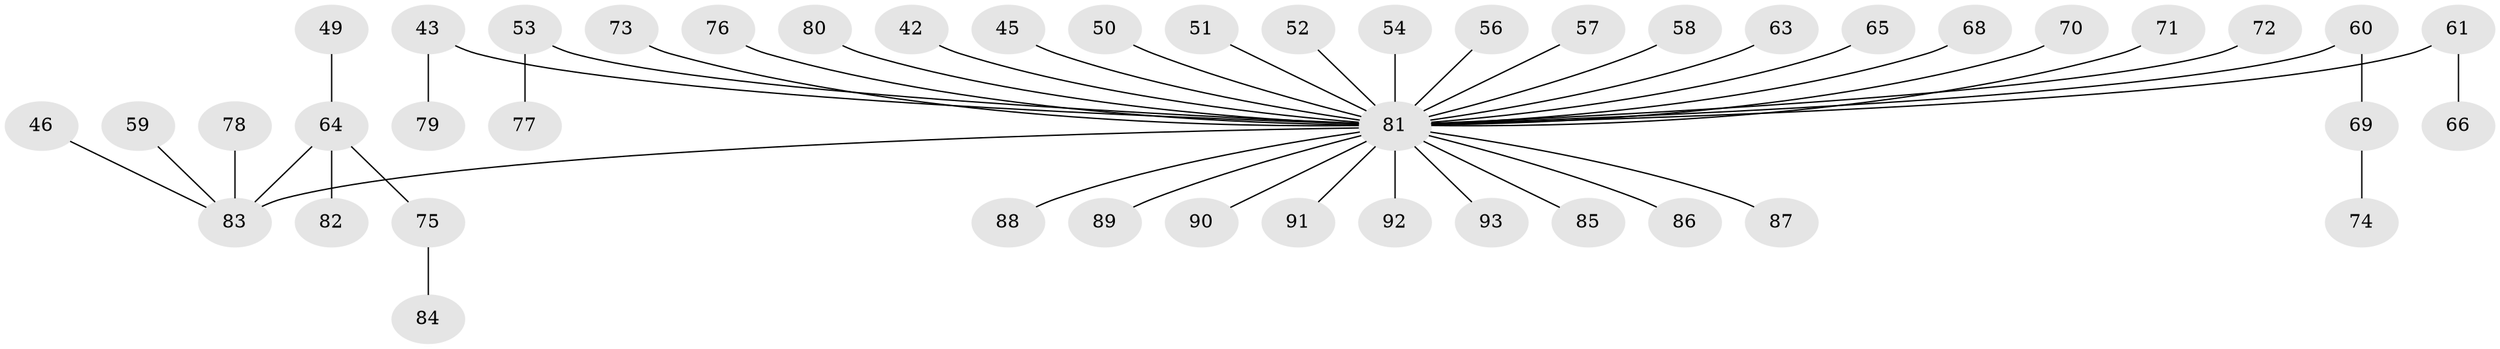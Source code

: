 // original degree distribution, {5: 0.043010752688172046, 3: 0.0967741935483871, 6: 0.03225806451612903, 7: 0.010752688172043012, 2: 0.25806451612903225, 1: 0.5161290322580645, 4: 0.043010752688172046}
// Generated by graph-tools (version 1.1) at 2025/53/03/09/25 04:53:45]
// undirected, 46 vertices, 45 edges
graph export_dot {
graph [start="1"]
  node [color=gray90,style=filled];
  42;
  43;
  45;
  46;
  49;
  50;
  51;
  52;
  53;
  54;
  56;
  57;
  58;
  59;
  60;
  61;
  63;
  64 [super="+24"];
  65;
  66;
  68;
  69;
  70;
  71;
  72;
  73;
  74;
  75;
  76;
  77;
  78;
  79;
  80;
  81 [super="+55+38+48+62+19+20+23+39+41+40"];
  82;
  83 [super="+10+4+67"];
  84;
  85;
  86;
  87;
  88;
  89;
  90;
  91;
  92;
  93;
  42 -- 81;
  43 -- 79;
  43 -- 81;
  45 -- 81;
  46 -- 83;
  49 -- 64;
  50 -- 81;
  51 -- 81;
  52 -- 81;
  53 -- 77;
  53 -- 81;
  54 -- 81;
  56 -- 81;
  57 -- 81;
  58 -- 81;
  59 -- 83;
  60 -- 69;
  60 -- 81;
  61 -- 66;
  61 -- 81;
  63 -- 81;
  64 -- 75;
  64 -- 82;
  64 -- 83;
  65 -- 81;
  68 -- 81;
  69 -- 74;
  70 -- 81;
  71 -- 81;
  72 -- 81;
  73 -- 81;
  75 -- 84;
  76 -- 81;
  78 -- 83;
  80 -- 81;
  81 -- 85;
  81 -- 88;
  81 -- 92;
  81 -- 83;
  81 -- 87;
  81 -- 89;
  81 -- 90;
  81 -- 91;
  81 -- 93;
  81 -- 86;
}
